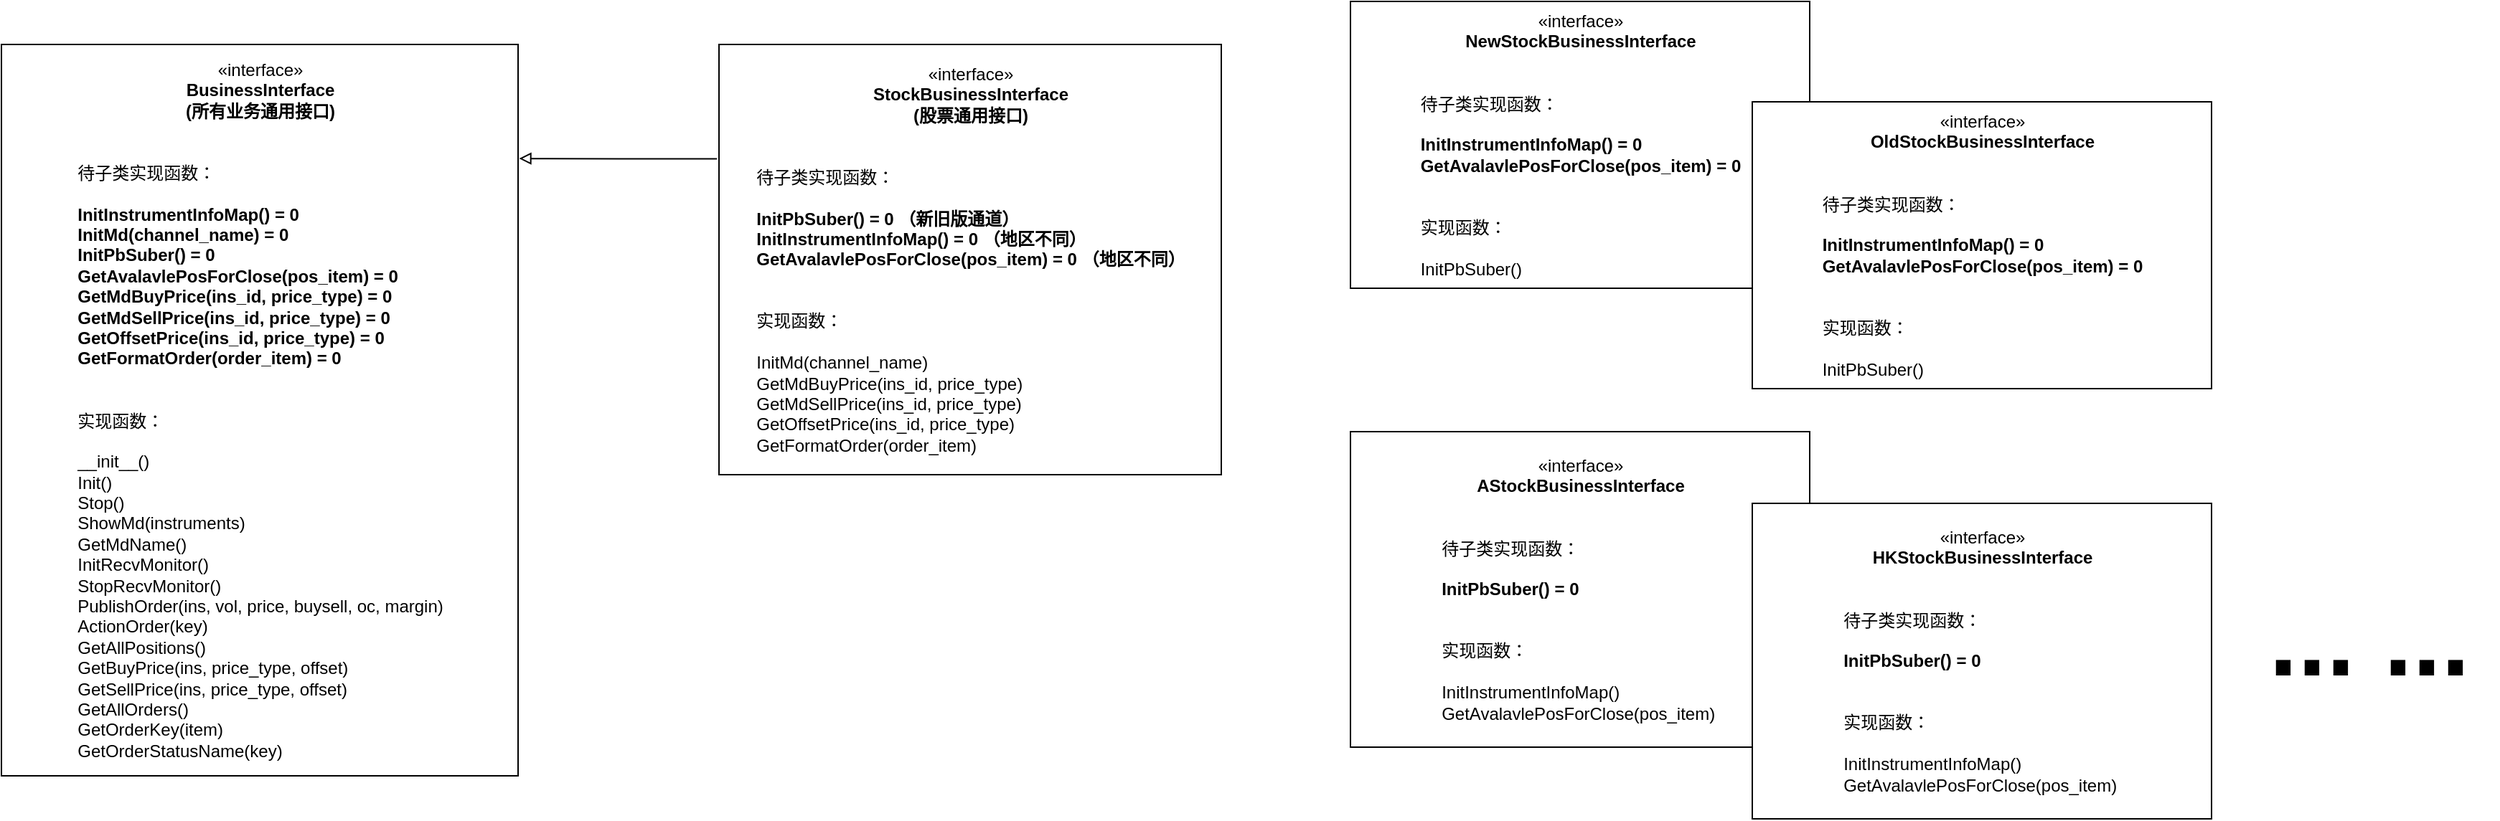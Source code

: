 <mxfile version="19.0.3" type="github">
  <diagram id="C5RBs43oDa-KdzZeNtuy" name="Page-1">
    <mxGraphModel dx="2889" dy="1098" grid="1" gridSize="10" guides="1" tooltips="1" connect="1" arrows="1" fold="1" page="1" pageScale="1" pageWidth="827" pageHeight="1169" math="0" shadow="0">
      <root>
        <mxCell id="WIyWlLk6GJQsqaUBKTNV-0" />
        <mxCell id="WIyWlLk6GJQsqaUBKTNV-1" parent="WIyWlLk6GJQsqaUBKTNV-0" />
        <mxCell id="iNfMXYK0mqE8fQsRYW3O-4" style="edgeStyle=orthogonalEdgeStyle;rounded=0;orthogonalLoop=1;jettySize=auto;html=1;exitX=-0.004;exitY=0.266;exitDx=0;exitDy=0;endArrow=block;endFill=0;exitPerimeter=0;entryX=1.002;entryY=0.156;entryDx=0;entryDy=0;entryPerimeter=0;" edge="1" parent="WIyWlLk6GJQsqaUBKTNV-1" source="iNfMXYK0mqE8fQsRYW3O-3" target="iNfMXYK0mqE8fQsRYW3O-2">
          <mxGeometry relative="1" as="geometry">
            <mxPoint x="180" y="161" as="targetPoint" />
          </mxGeometry>
        </mxCell>
        <mxCell id="iNfMXYK0mqE8fQsRYW3O-3" value="&lt;br&gt;«interface»&lt;br&gt;&lt;b&gt;StockBusinessInterface&lt;br&gt;&lt;/b&gt;&lt;b&gt;(股票通用接口)&lt;/b&gt;&lt;br&gt;&lt;br&gt;&lt;br&gt;&lt;div style=&quot;text-align: left;&quot;&gt;待子类实现函数：&lt;/div&gt;&lt;div style=&quot;text-align: left;&quot;&gt;&lt;br&gt;&lt;/div&gt;&lt;div style=&quot;text-align: left;&quot;&gt;&lt;div&gt;&lt;div&gt;&lt;span style=&quot;background-color: initial;&quot;&gt;&lt;b&gt;InitPbSuber() = 0 （新旧版通道）&lt;/b&gt;&lt;/span&gt;&lt;/div&gt;&lt;/div&gt;&lt;div&gt;&lt;span style=&quot;background-color: initial;&quot;&gt;&lt;b&gt;InitInstrumentInfoMap() = 0 （地区不同）&lt;/b&gt;&lt;/span&gt;&lt;/div&gt;&lt;div&gt;&lt;span style=&quot;background-color: initial;&quot;&gt;&lt;b&gt;GetAvalavlePosForClose(pos_item) = 0&amp;nbsp;&lt;/b&gt;&lt;/span&gt;&lt;b style=&quot;background-color: initial;&quot;&gt;（地区不同）&lt;/b&gt;&lt;br&gt;&lt;/div&gt;&lt;/div&gt;&lt;div style=&quot;text-align: left;&quot;&gt;&lt;br&gt;&lt;/div&gt;&lt;div style=&quot;text-align: left;&quot;&gt;&lt;br&gt;&lt;/div&gt;&lt;div style=&quot;text-align: left;&quot;&gt;实现函数：&lt;/div&gt;&lt;div style=&quot;text-align: left;&quot;&gt;&lt;br&gt;&lt;/div&gt;&lt;div style=&quot;text-align: left;&quot;&gt;InitMd(channel_name)&lt;br&gt;&lt;/div&gt;&lt;div style=&quot;text-align: left;&quot;&gt;&lt;div&gt;&lt;span style=&quot;background-color: initial;&quot;&gt;GetMdBuyPrice(ins_id, price_type)&amp;nbsp;&lt;/span&gt;&lt;/div&gt;&lt;div&gt;GetMdSellPrice(ins_id, price_type)&lt;span style=&quot;background-color: initial;&quot;&gt;&lt;br&gt;&lt;/span&gt;&lt;/div&gt;&lt;div&gt;GetOffsetPrice(ins_id, price_type)&lt;br&gt;&lt;/div&gt;&lt;div&gt;GetFormatOrder(order_item)&lt;/div&gt;&lt;/div&gt;&lt;div style=&quot;text-align: left;&quot;&gt;&lt;br&gt;&lt;/div&gt;" style="html=1;" vertex="1" parent="WIyWlLk6GJQsqaUBKTNV-1">
          <mxGeometry x="320" y="80" width="350" height="300" as="geometry" />
        </mxCell>
        <mxCell id="iNfMXYK0mqE8fQsRYW3O-2" value="&lt;br&gt;«interface»&lt;br&gt;&lt;b&gt;BusinessInterface&lt;br&gt;(所有业务通用接口)&lt;br&gt;&lt;/b&gt;&lt;br&gt;&lt;div style=&quot;text-align: left;&quot;&gt;&lt;br&gt;&lt;/div&gt;&lt;div style=&quot;text-align: left;&quot;&gt;待子类实现函数：&lt;/div&gt;&lt;div style=&quot;text-align: left;&quot;&gt;&lt;br&gt;&lt;/div&gt;&lt;div style=&quot;text-align: left;&quot;&gt;&lt;span style=&quot;background-color: initial;&quot;&gt;&lt;b&gt;InitInstrumentInfoMap() = 0&lt;/b&gt;&lt;/span&gt;&lt;/div&gt;&lt;div style=&quot;text-align: left;&quot;&gt;&lt;span style=&quot;background-color: initial;&quot;&gt;&lt;b&gt;InitMd(channel_name) = 0&lt;/b&gt;&lt;/span&gt;&lt;/div&gt;&lt;div style=&quot;text-align: left;&quot;&gt;&lt;span style=&quot;background-color: initial;&quot;&gt;&lt;b&gt;InitPbSuber() = 0&lt;/b&gt;&lt;/span&gt;&lt;/div&gt;&lt;div style=&quot;text-align: left;&quot;&gt;&lt;span style=&quot;background-color: initial;&quot;&gt;&lt;b&gt;GetAvalavlePosForClose(pos_item) = 0&lt;/b&gt;&lt;/span&gt;&lt;/div&gt;&lt;div style=&quot;text-align: left;&quot;&gt;&lt;span style=&quot;background-color: initial;&quot;&gt;&lt;b&gt;GetMdBuyPrice(ins_id, price_type) = 0&lt;/b&gt;&lt;/span&gt;&lt;/div&gt;&lt;div style=&quot;text-align: left;&quot;&gt;&lt;b&gt;GetMdSellPrice(ins_id, price_type) = 0&lt;span style=&quot;background-color: initial;&quot;&gt;&lt;br&gt;&lt;/span&gt;&lt;/b&gt;&lt;/div&gt;&lt;div style=&quot;text-align: left;&quot;&gt;&lt;b&gt;GetOffsetPrice(ins_id, price_type) = 0&lt;br&gt;&lt;/b&gt;&lt;/div&gt;&lt;div style=&quot;text-align: left;&quot;&gt;&lt;b&gt;GetFormatOrder(order_item) = 0&lt;/b&gt;&lt;/div&gt;&lt;div style=&quot;text-align: left;&quot;&gt;&lt;br&gt;&lt;/div&gt;&lt;div style=&quot;text-align: left;&quot;&gt;&lt;br&gt;&lt;/div&gt;&lt;div style=&quot;text-align: left;&quot;&gt;实现函数：&lt;/div&gt;&lt;div style=&quot;text-align: left;&quot;&gt;&lt;br&gt;&lt;/div&gt;&lt;div style=&quot;text-align: left;&quot;&gt;__init__()&lt;/div&gt;&lt;div style=&quot;text-align: left;&quot;&gt;Init()&lt;/div&gt;&lt;div style=&quot;text-align: left;&quot;&gt;Stop()&lt;/div&gt;&lt;div style=&quot;text-align: left;&quot;&gt;ShowMd(instruments)&lt;/div&gt;&lt;div style=&quot;text-align: left;&quot;&gt;GetMdName()&lt;/div&gt;&lt;div style=&quot;text-align: left;&quot;&gt;InitRecvMonitor()&lt;/div&gt;&lt;div style=&quot;text-align: left;&quot;&gt;StopRecvMonitor()&lt;/div&gt;&lt;div style=&quot;text-align: left;&quot;&gt;PublishOrder(ins, vol, price, buysell, oc, margin)&lt;/div&gt;&lt;div style=&quot;text-align: left;&quot;&gt;ActionOrder(key)&lt;/div&gt;&lt;div style=&quot;text-align: left;&quot;&gt;GetAllPositions()&lt;/div&gt;&lt;div style=&quot;text-align: left;&quot;&gt;GetBuyPrice(ins, price_type, offset)&lt;/div&gt;&lt;div style=&quot;text-align: left;&quot;&gt;GetSellPrice(ins, price_type, offset)&lt;/div&gt;&lt;div style=&quot;text-align: left;&quot;&gt;GetAllOrders()&lt;/div&gt;&lt;div style=&quot;text-align: left;&quot;&gt;GetOrderKey(item)&lt;/div&gt;&lt;div style=&quot;text-align: left;&quot;&gt;GetOrderStatusName(key)&lt;/div&gt;&lt;div style=&quot;text-align: left;&quot;&gt;&lt;br&gt;&lt;/div&gt;" style="html=1;" vertex="1" parent="WIyWlLk6GJQsqaUBKTNV-1">
          <mxGeometry x="-180" y="80" width="360" height="510" as="geometry" />
        </mxCell>
        <mxCell id="iNfMXYK0mqE8fQsRYW3O-5" value="«interface»&lt;br&gt;&lt;b&gt;NewStockBusinessInterface&lt;/b&gt;&lt;br&gt;&lt;br&gt;&lt;br&gt;&lt;div style=&quot;text-align: left;&quot;&gt;待子类实现函数：&lt;/div&gt;&lt;div style=&quot;text-align: left;&quot;&gt;&lt;br&gt;&lt;/div&gt;&lt;div style=&quot;text-align: left;&quot;&gt;&lt;div&gt;&lt;span style=&quot;background-color: initial;&quot;&gt;&lt;b&gt;InitInstrumentInfoMap() = 0&lt;/b&gt;&lt;/span&gt;&lt;/div&gt;&lt;div&gt;&lt;span style=&quot;background-color: initial;&quot;&gt;&lt;b&gt;GetAvalavlePosForClose(pos_item) = 0&lt;/b&gt;&lt;/span&gt;&lt;/div&gt;&lt;/div&gt;&lt;div style=&quot;text-align: left;&quot;&gt;&lt;br&gt;&lt;/div&gt;&lt;div style=&quot;text-align: left;&quot;&gt;&lt;br&gt;&lt;/div&gt;&lt;div style=&quot;text-align: left;&quot;&gt;实现函数：&lt;/div&gt;&lt;div style=&quot;text-align: left;&quot;&gt;&lt;br&gt;&lt;/div&gt;&lt;div style=&quot;text-align: left;&quot;&gt;&lt;span style=&quot;background-color: initial;&quot;&gt;InitPbSuber()&lt;/span&gt;&lt;/div&gt;" style="html=1;" vertex="1" parent="WIyWlLk6GJQsqaUBKTNV-1">
          <mxGeometry x="760" y="50" width="320" height="200" as="geometry" />
        </mxCell>
        <mxCell id="iNfMXYK0mqE8fQsRYW3O-6" value="«interface»&lt;br&gt;&lt;b&gt;OldStockBusinessInterface&lt;/b&gt;&lt;br&gt;&lt;br&gt;&lt;br&gt;&lt;div style=&quot;text-align: left;&quot;&gt;待子类实现函数：&lt;/div&gt;&lt;div style=&quot;text-align: left;&quot;&gt;&lt;br&gt;&lt;/div&gt;&lt;div style=&quot;text-align: left;&quot;&gt;&lt;div&gt;&lt;span style=&quot;background-color: initial;&quot;&gt;&lt;b&gt;InitInstrumentInfoMap() = 0&lt;/b&gt;&lt;/span&gt;&lt;/div&gt;&lt;div&gt;&lt;span style=&quot;background-color: initial;&quot;&gt;&lt;b&gt;GetAvalavlePosForClose(pos_item) = 0&lt;/b&gt;&lt;/span&gt;&lt;/div&gt;&lt;/div&gt;&lt;div style=&quot;text-align: left;&quot;&gt;&lt;br&gt;&lt;/div&gt;&lt;div style=&quot;text-align: left;&quot;&gt;&lt;br&gt;&lt;/div&gt;&lt;div style=&quot;text-align: left;&quot;&gt;实现函数：&lt;/div&gt;&lt;div style=&quot;text-align: left;&quot;&gt;&lt;br&gt;&lt;/div&gt;&lt;div style=&quot;text-align: left;&quot;&gt;&lt;span style=&quot;background-color: initial;&quot;&gt;InitPbSuber()&lt;/span&gt;&lt;/div&gt;" style="html=1;" vertex="1" parent="WIyWlLk6GJQsqaUBKTNV-1">
          <mxGeometry x="1040" y="120" width="320" height="200" as="geometry" />
        </mxCell>
        <mxCell id="iNfMXYK0mqE8fQsRYW3O-7" value="«interface»&lt;br&gt;&lt;b&gt;AStockBusinessInterface&lt;/b&gt;&lt;br&gt;&lt;br&gt;&lt;br&gt;&lt;div style=&quot;text-align: left;&quot;&gt;待子类实现函数：&lt;/div&gt;&lt;div style=&quot;&quot;&gt;&lt;div style=&quot;text-align: left;&quot;&gt;&lt;br&gt;&lt;/div&gt;&lt;div style=&quot;text-align: left;&quot;&gt;&lt;span style=&quot;background-color: initial;&quot;&gt;&lt;b&gt;InitPbSuber() = 0&lt;/b&gt;&lt;/span&gt;&lt;/div&gt;&lt;/div&gt;&lt;div style=&quot;text-align: left;&quot;&gt;&lt;br&gt;&lt;/div&gt;&lt;div style=&quot;text-align: left;&quot;&gt;&lt;br&gt;&lt;/div&gt;&lt;div style=&quot;text-align: left;&quot;&gt;实现函数：&lt;/div&gt;&lt;div style=&quot;text-align: left;&quot;&gt;&lt;br&gt;&lt;/div&gt;&lt;div style=&quot;text-align: left;&quot;&gt;&lt;div&gt;&lt;span style=&quot;background-color: initial;&quot;&gt;InitInstrumentInfoMap()&lt;/span&gt;&lt;/div&gt;&lt;div&gt;&lt;span style=&quot;background-color: initial;&quot;&gt;GetAvalavlePosForClose(pos_item)&amp;nbsp;&lt;/span&gt;&lt;/div&gt;&lt;/div&gt;" style="html=1;align=center;" vertex="1" parent="WIyWlLk6GJQsqaUBKTNV-1">
          <mxGeometry x="760" y="350" width="320" height="220" as="geometry" />
        </mxCell>
        <mxCell id="iNfMXYK0mqE8fQsRYW3O-8" value="«interface»&lt;br&gt;&lt;b&gt;HKStockBusinessInterface&lt;/b&gt;&lt;br&gt;&lt;br&gt;&lt;br&gt;&lt;div style=&quot;text-align: left;&quot;&gt;待子类实现函数：&lt;/div&gt;&lt;div style=&quot;&quot;&gt;&lt;div style=&quot;text-align: left;&quot;&gt;&lt;br&gt;&lt;/div&gt;&lt;div style=&quot;text-align: left;&quot;&gt;&lt;span style=&quot;background-color: initial;&quot;&gt;&lt;b&gt;InitPbSuber() = 0&lt;/b&gt;&lt;/span&gt;&lt;/div&gt;&lt;/div&gt;&lt;div style=&quot;text-align: left;&quot;&gt;&lt;br&gt;&lt;/div&gt;&lt;div style=&quot;text-align: left;&quot;&gt;&lt;br&gt;&lt;/div&gt;&lt;div style=&quot;text-align: left;&quot;&gt;实现函数：&lt;/div&gt;&lt;div style=&quot;text-align: left;&quot;&gt;&lt;br&gt;&lt;/div&gt;&lt;div style=&quot;text-align: left;&quot;&gt;&lt;div&gt;&lt;span style=&quot;background-color: initial;&quot;&gt;InitInstrumentInfoMap()&lt;/span&gt;&lt;/div&gt;&lt;div&gt;&lt;span style=&quot;background-color: initial;&quot;&gt;GetAvalavlePosForClose(pos_item)&amp;nbsp;&lt;/span&gt;&lt;/div&gt;&lt;/div&gt;" style="html=1;align=center;" vertex="1" parent="WIyWlLk6GJQsqaUBKTNV-1">
          <mxGeometry x="1040" y="400" width="320" height="220" as="geometry" />
        </mxCell>
        <mxCell id="iNfMXYK0mqE8fQsRYW3O-9" value="&lt;b&gt;&lt;font style=&quot;font-size: 72px;&quot;&gt;... ...&lt;/font&gt;&lt;/b&gt;" style="text;html=1;strokeColor=none;fillColor=none;align=center;verticalAlign=middle;whiteSpace=wrap;rounded=0;" vertex="1" parent="WIyWlLk6GJQsqaUBKTNV-1">
          <mxGeometry x="1380" y="480" width="180" height="30" as="geometry" />
        </mxCell>
      </root>
    </mxGraphModel>
  </diagram>
</mxfile>
